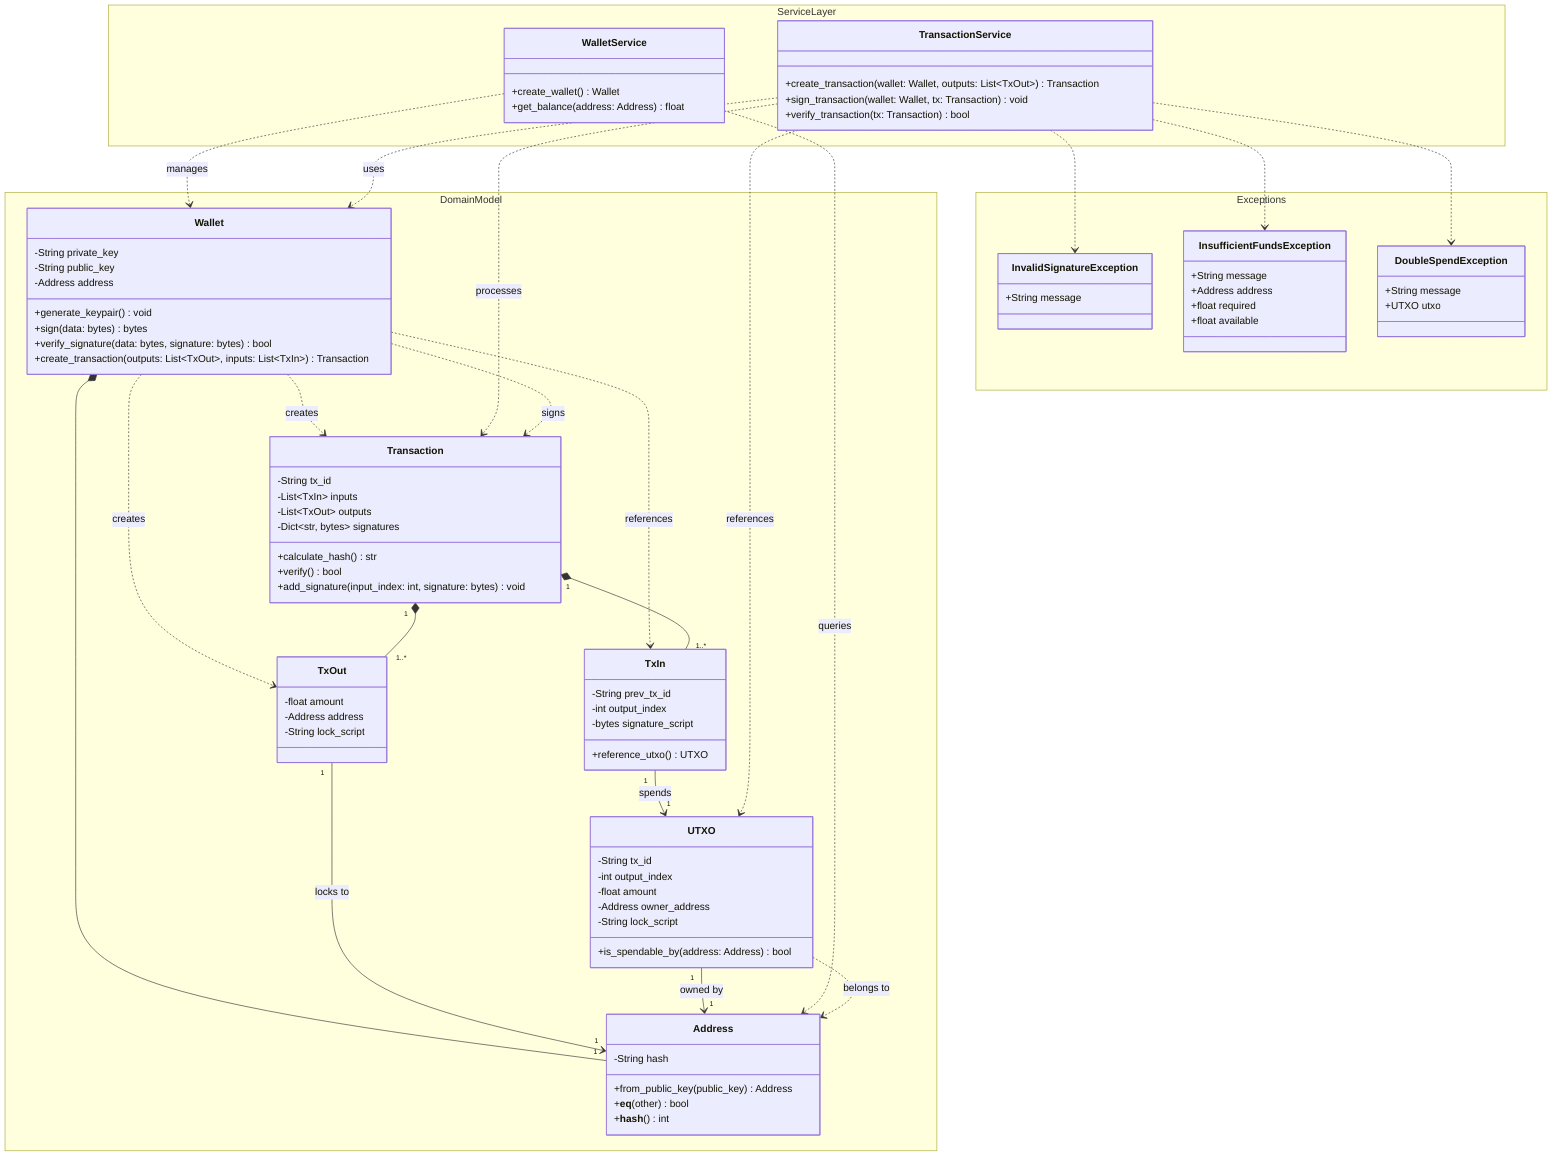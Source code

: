 classDiagram
    namespace Domain Model {
        class Wallet {
            -String private_key
            -String public_key
            -Address address
            +generate_keypair() void
            +sign(data: bytes) bytes
            +verify_signature(data: bytes, signature: bytes) bool
            +create_transaction(outputs: List~TxOut~, inputs: List~TxIn~) Transaction
        }

        class Address {
            -String hash
            +from_public_key(public_key) Address
            +__eq__(other) bool
            +__hash__() int
        }

        class UTXO {
            -String tx_id
            -int output_index
            -float amount
            -Address owner_address
            -String lock_script
            +is_spendable_by(address: Address) bool
        }

        class Transaction {
            -String tx_id
            -List~TxIn~ inputs
            -List~TxOut~ outputs
            -Dict~str, bytes~ signatures
            +calculate_hash() str
            +verify() bool
            +add_signature(input_index: int, signature: bytes) void
        }

        class TxIn {
            -String prev_tx_id
            -int output_index
            -bytes signature_script
            +reference_utxo() UTXO
        }

        class TxOut {
            -float amount
            -Address address
            -String lock_script
        }
    }

    namespace Service Layer {
        class WalletService {
            +create_wallet() Wallet
            +get_balance(address: Address) float
        }

        class TransactionService {
            +create_transaction(wallet: Wallet, outputs: List~TxOut~) Transaction
            +sign_transaction(wallet: Wallet, tx: Transaction) void
            +verify_transaction(tx: Transaction) bool
        }
    }

    namespace Exceptions {
        class InvalidSignatureException {
            +String message
        }

        class InsufficientFundsException {
            +String message
            +Address address
            +float required
            +float available
        }

        class DoubleSpendException {
            +String message
            +UTXO utxo
        }
    }

    %% Wallet Relationships
    Wallet "1" *-- "1" Address
    Wallet ..> Transaction : creates
    Wallet ..> TxIn : references
    Wallet ..> TxOut : creates
    
    %% Core Transaction Relationships
    Transaction "1" *-- "1..*" TxIn
    Transaction "1" *-- "1..*" TxOut
    TxIn "1" --> "1" UTXO : spends
    TxOut "1" --> "1" Address : locks to
    UTXO "1" --> "1" Address : owned by

    %% Service Relationships
    WalletService ..> Wallet : manages
    WalletService ..> Address : queries
    TransactionService ..> Wallet : uses
    TransactionService ..> Transaction : processes
    TransactionService ..> UTXO : references

    %% Exception Relationships
    TransactionService ..> InvalidSignatureException
    TransactionService ..> InsufficientFundsException
    TransactionService ..> DoubleSpendException

    %% UTXO Ownership
    UTXO ..> Address : belongs to

    %% Transaction Signing
    Wallet ..> Transaction : signs